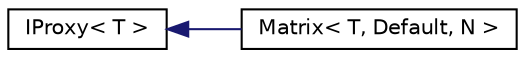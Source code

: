 digraph "Graphical Class Hierarchy"
{
  edge [fontname="Helvetica",fontsize="10",labelfontname="Helvetica",labelfontsize="10"];
  node [fontname="Helvetica",fontsize="10",shape=record];
  rankdir="LR";
  Node1 [label="IProxy\< T \>",height=0.2,width=0.4,color="black", fillcolor="white", style="filled",URL="$class_i_proxy.html"];
  Node1 -> Node2 [dir="back",color="midnightblue",fontsize="10",style="solid",fontname="Helvetica"];
  Node2 [label="Matrix\< T, Default, N \>",height=0.2,width=0.4,color="black", fillcolor="white", style="filled",URL="$class_matrix.html",tooltip="Целевой класс, реализующий бесконечную n-мерную разреженную матрицу "];
}
